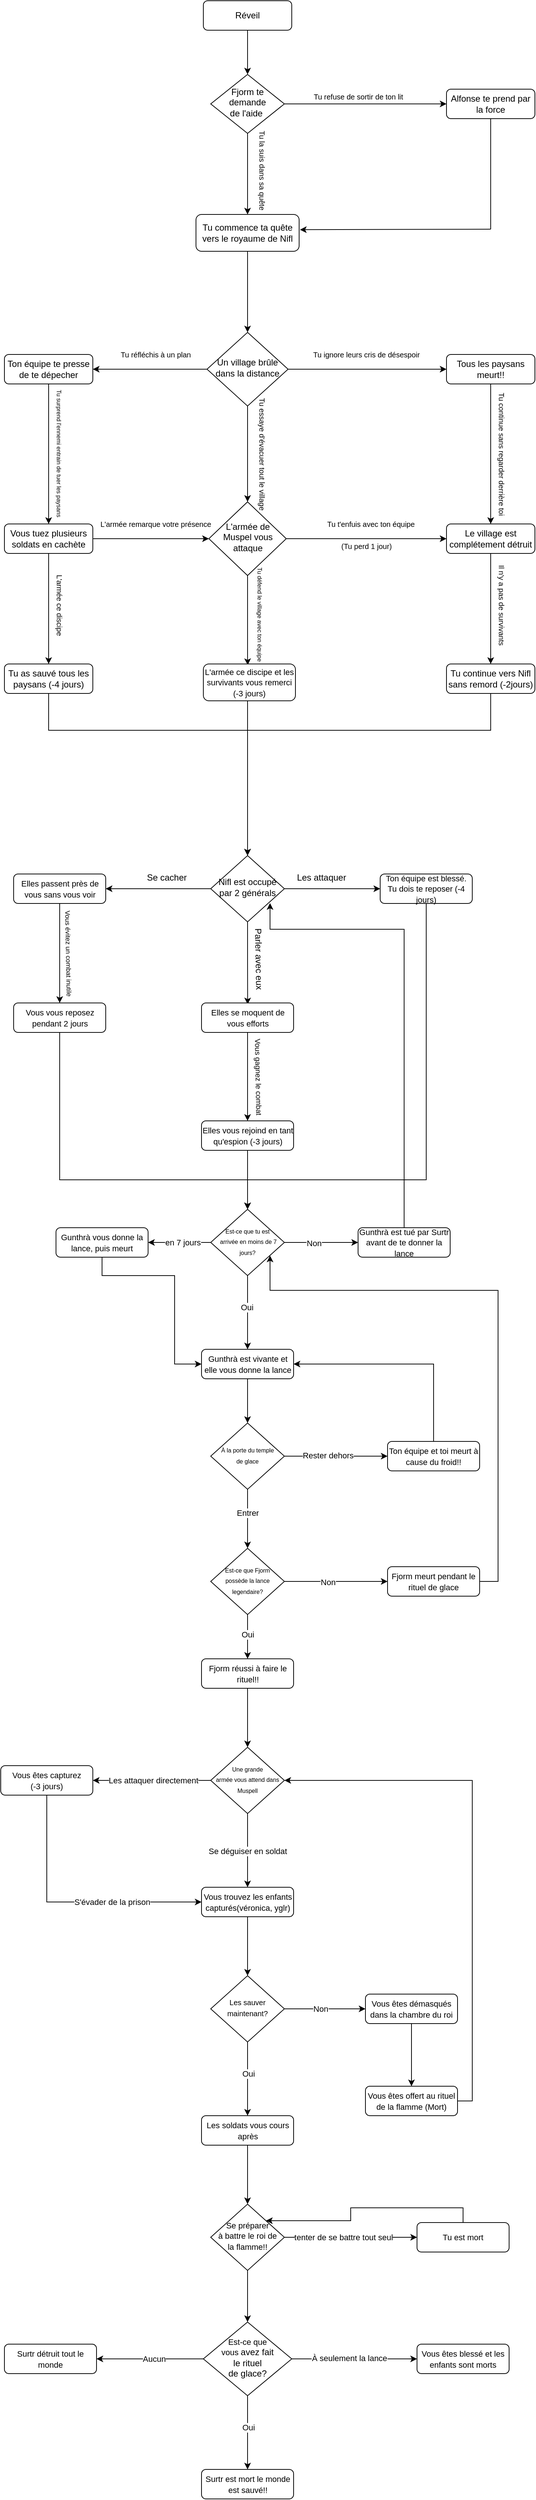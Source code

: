 <mxfile version="15.1.2" type="device"><diagram id="C5RBs43oDa-KdzZeNtuy" name="Page-1"><mxGraphModel dx="1449" dy="922" grid="1" gridSize="10" guides="1" tooltips="1" connect="1" arrows="1" fold="1" page="1" pageScale="1" pageWidth="827" pageHeight="1169" math="0" shadow="0"><root><mxCell id="WIyWlLk6GJQsqaUBKTNV-0"/><mxCell id="WIyWlLk6GJQsqaUBKTNV-1" parent="WIyWlLk6GJQsqaUBKTNV-0"/><mxCell id="WIyWlLk6GJQsqaUBKTNV-3" value="Réveil" style="rounded=1;whiteSpace=wrap;html=1;fontSize=12;glass=0;strokeWidth=1;shadow=0;" parent="WIyWlLk6GJQsqaUBKTNV-1" vertex="1"><mxGeometry x="350" y="40" width="120" height="40" as="geometry"/></mxCell><mxCell id="WIyWlLk6GJQsqaUBKTNV-6" value="Fjorm te demande&lt;br&gt;de l'aide&amp;nbsp;" style="rhombus;whiteSpace=wrap;html=1;shadow=0;fontFamily=Helvetica;fontSize=12;align=center;strokeWidth=1;spacing=6;spacingTop=-4;" parent="WIyWlLk6GJQsqaUBKTNV-1" vertex="1"><mxGeometry x="360" y="140" width="100" height="80" as="geometry"/></mxCell><mxCell id="WIyWlLk6GJQsqaUBKTNV-7" value="Alfonse te prend par la force" style="rounded=1;whiteSpace=wrap;html=1;fontSize=12;glass=0;strokeWidth=1;shadow=0;" parent="WIyWlLk6GJQsqaUBKTNV-1" vertex="1"><mxGeometry x="680" y="160" width="120" height="40" as="geometry"/></mxCell><mxCell id="WIyWlLk6GJQsqaUBKTNV-11" value="&lt;font style=&quot;font-size: 12px&quot;&gt;Ton équipe te presse de te dépecher&lt;/font&gt;" style="rounded=1;whiteSpace=wrap;html=1;fontSize=12;glass=0;strokeWidth=1;shadow=0;" parent="WIyWlLk6GJQsqaUBKTNV-1" vertex="1"><mxGeometry x="80" y="520" width="120" height="40" as="geometry"/></mxCell><mxCell id="GUjCoYtQc8gdh6Mcrr3y-9" value="" style="edgeStyle=orthogonalEdgeStyle;rounded=0;orthogonalLoop=1;jettySize=auto;html=1;endSize=6;targetPerimeterSpacing=0;exitX=0.5;exitY=1;exitDx=0;exitDy=0;entryX=0.5;entryY=0;entryDx=0;entryDy=0;" parent="WIyWlLk6GJQsqaUBKTNV-1" source="j1V7doPlngpAAJMOefjO-1" target="GUjCoYtQc8gdh6Mcrr3y-7" edge="1"><mxGeometry relative="1" as="geometry"><mxPoint x="410" y="420" as="sourcePoint"/><mxPoint x="410" y="470" as="targetPoint"/><Array as="points"/></mxGeometry></mxCell><mxCell id="j1V7doPlngpAAJMOefjO-1" value="&lt;span&gt;Tu commence ta quête vers le royaume de Nifl&lt;/span&gt;" style="rounded=1;whiteSpace=wrap;html=1;fontSize=12;glass=0;strokeWidth=1;shadow=0;" parent="WIyWlLk6GJQsqaUBKTNV-1" vertex="1"><mxGeometry x="340" y="330" width="140" height="50" as="geometry"/></mxCell><mxCell id="j1V7doPlngpAAJMOefjO-5" value="" style="endArrow=classic;html=1;exitX=1;exitY=0.5;exitDx=0;exitDy=0;entryX=0;entryY=0.5;entryDx=0;entryDy=0;" parent="WIyWlLk6GJQsqaUBKTNV-1" source="WIyWlLk6GJQsqaUBKTNV-6" target="WIyWlLk6GJQsqaUBKTNV-7" edge="1"><mxGeometry width="50" height="50" relative="1" as="geometry"><mxPoint x="490" y="180" as="sourcePoint"/><mxPoint x="540" y="130" as="targetPoint"/></mxGeometry></mxCell><mxCell id="j1V7doPlngpAAJMOefjO-6" value="&lt;font style=&quot;font-size: 10px&quot;&gt;Tu refuse de sortir de ton lit&lt;/font&gt;" style="text;html=1;align=center;verticalAlign=middle;resizable=0;points=[];autosize=1;strokeColor=none;" parent="WIyWlLk6GJQsqaUBKTNV-1" vertex="1"><mxGeometry x="490" y="160" width="140" height="20" as="geometry"/></mxCell><mxCell id="j1V7doPlngpAAJMOefjO-9" value="" style="endArrow=classic;html=1;exitX=0.5;exitY=1;exitDx=0;exitDy=0;entryX=0.5;entryY=0;entryDx=0;entryDy=0;" parent="WIyWlLk6GJQsqaUBKTNV-1" source="WIyWlLk6GJQsqaUBKTNV-6" target="j1V7doPlngpAAJMOefjO-1" edge="1"><mxGeometry width="50" height="50" relative="1" as="geometry"><mxPoint x="460" y="250" as="sourcePoint"/><mxPoint x="420" y="300" as="targetPoint"/></mxGeometry></mxCell><mxCell id="GUjCoYtQc8gdh6Mcrr3y-0" value="&lt;font style=&quot;font-size: 10px&quot;&gt;Tu la suis dans sa quête&lt;/font&gt;" style="text;html=1;align=center;verticalAlign=middle;resizable=0;points=[];autosize=1;strokeColor=none;rotation=90;" parent="WIyWlLk6GJQsqaUBKTNV-1" vertex="1"><mxGeometry x="370" y="260" width="120" height="20" as="geometry"/></mxCell><mxCell id="GUjCoYtQc8gdh6Mcrr3y-2" value="" style="endArrow=classic;html=1;entryX=1.008;entryY=0.414;entryDx=0;entryDy=0;entryPerimeter=0;" parent="WIyWlLk6GJQsqaUBKTNV-1" target="j1V7doPlngpAAJMOefjO-1" edge="1"><mxGeometry width="50" height="50" relative="1" as="geometry"><mxPoint x="740" y="350" as="sourcePoint"/><mxPoint x="490" y="351" as="targetPoint"/><Array as="points"/></mxGeometry></mxCell><mxCell id="GUjCoYtQc8gdh6Mcrr3y-3" value="" style="endArrow=none;html=1;entryX=0.5;entryY=1;entryDx=0;entryDy=0;endSize=6;targetPerimeterSpacing=0;" parent="WIyWlLk6GJQsqaUBKTNV-1" target="WIyWlLk6GJQsqaUBKTNV-7" edge="1"><mxGeometry width="50" height="50" relative="1" as="geometry"><mxPoint x="740" y="350" as="sourcePoint"/><mxPoint x="680" y="210" as="targetPoint"/></mxGeometry></mxCell><mxCell id="GUjCoYtQc8gdh6Mcrr3y-4" value="" style="endArrow=classic;html=1;exitX=0.5;exitY=1;exitDx=0;exitDy=0;entryX=0.5;entryY=0;entryDx=0;entryDy=0;" parent="WIyWlLk6GJQsqaUBKTNV-1" source="WIyWlLk6GJQsqaUBKTNV-3" target="WIyWlLk6GJQsqaUBKTNV-6" edge="1"><mxGeometry width="50" height="50" relative="1" as="geometry"><mxPoint x="410" y="100" as="sourcePoint"/><mxPoint x="440" y="130" as="targetPoint"/></mxGeometry></mxCell><mxCell id="GUjCoYtQc8gdh6Mcrr3y-7" value="&lt;font style=&quot;font-size: 12px&quot;&gt;Un village brûle dans la distance&lt;/font&gt;" style="rhombus;whiteSpace=wrap;html=1;shadow=0;fontFamily=Helvetica;fontSize=12;align=center;strokeWidth=1;spacing=6;spacingTop=-4;" parent="WIyWlLk6GJQsqaUBKTNV-1" vertex="1"><mxGeometry x="355" y="490" width="110" height="100" as="geometry"/></mxCell><mxCell id="GUjCoYtQc8gdh6Mcrr3y-33" value="" style="edgeStyle=orthogonalEdgeStyle;rounded=0;orthogonalLoop=1;jettySize=auto;html=1;endSize=6;targetPerimeterSpacing=0;entryX=0.5;entryY=0;entryDx=0;entryDy=0;" parent="WIyWlLk6GJQsqaUBKTNV-1" source="GUjCoYtQc8gdh6Mcrr3y-12" target="GUjCoYtQc8gdh6Mcrr3y-24" edge="1"><mxGeometry relative="1" as="geometry"><mxPoint x="740" y="630" as="targetPoint"/></mxGeometry></mxCell><mxCell id="GUjCoYtQc8gdh6Mcrr3y-12" value="&lt;font style=&quot;font-size: 12px&quot;&gt;Tous les paysans meurt!!&lt;/font&gt;" style="rounded=1;whiteSpace=wrap;html=1;fontSize=12;glass=0;strokeWidth=1;shadow=0;" parent="WIyWlLk6GJQsqaUBKTNV-1" vertex="1"><mxGeometry x="680" y="520" width="120" height="40" as="geometry"/></mxCell><mxCell id="GUjCoYtQc8gdh6Mcrr3y-13" value="" style="edgeStyle=orthogonalEdgeStyle;rounded=0;orthogonalLoop=1;jettySize=auto;html=1;endSize=6;targetPerimeterSpacing=0;exitX=1;exitY=0.5;exitDx=0;exitDy=0;entryX=0;entryY=0.5;entryDx=0;entryDy=0;" parent="WIyWlLk6GJQsqaUBKTNV-1" source="GUjCoYtQc8gdh6Mcrr3y-7" target="GUjCoYtQc8gdh6Mcrr3y-12" edge="1"><mxGeometry relative="1" as="geometry"><mxPoint x="550" y="470" as="sourcePoint"/><mxPoint x="550" y="580" as="targetPoint"/><Array as="points"/></mxGeometry></mxCell><mxCell id="GUjCoYtQc8gdh6Mcrr3y-15" value="" style="edgeStyle=orthogonalEdgeStyle;rounded=0;orthogonalLoop=1;jettySize=auto;html=1;endSize=6;targetPerimeterSpacing=0;exitX=0.5;exitY=1;exitDx=0;exitDy=0;entryX=0.5;entryY=0;entryDx=0;entryDy=0;" parent="WIyWlLk6GJQsqaUBKTNV-1" source="GUjCoYtQc8gdh6Mcrr3y-7" target="GUjCoYtQc8gdh6Mcrr3y-35" edge="1"><mxGeometry relative="1" as="geometry"><mxPoint x="400" y="650" as="sourcePoint"/><mxPoint x="410" y="700" as="targetPoint"/><Array as="points"/></mxGeometry></mxCell><mxCell id="GUjCoYtQc8gdh6Mcrr3y-16" value="&lt;font style=&quot;font-size: 10px&quot;&gt;Tu ignore leurs cris de désespoir&lt;/font&gt;" style="text;html=1;align=center;verticalAlign=middle;resizable=0;points=[];autosize=1;strokeColor=none;" parent="WIyWlLk6GJQsqaUBKTNV-1" vertex="1"><mxGeometry x="491" y="510" width="160" height="20" as="geometry"/></mxCell><mxCell id="GUjCoYtQc8gdh6Mcrr3y-17" value="&lt;font style=&quot;font-size: 10px&quot;&gt;Tu essaye d'évacuer tout le village&lt;/font&gt;" style="text;html=1;align=center;verticalAlign=middle;resizable=0;points=[];autosize=1;strokeColor=none;rotation=90;" parent="WIyWlLk6GJQsqaUBKTNV-1" vertex="1"><mxGeometry x="345" y="645" width="170" height="20" as="geometry"/></mxCell><mxCell id="GUjCoYtQc8gdh6Mcrr3y-18" value="" style="edgeStyle=orthogonalEdgeStyle;rounded=0;orthogonalLoop=1;jettySize=auto;html=1;endSize=6;targetPerimeterSpacing=0;exitX=0;exitY=0.5;exitDx=0;exitDy=0;entryX=1;entryY=0.5;entryDx=0;entryDy=0;" parent="WIyWlLk6GJQsqaUBKTNV-1" source="GUjCoYtQc8gdh6Mcrr3y-7" target="WIyWlLk6GJQsqaUBKTNV-11" edge="1"><mxGeometry relative="1" as="geometry"><mxPoint x="130" y="539.5" as="sourcePoint"/><mxPoint x="220" y="540" as="targetPoint"/><Array as="points"/></mxGeometry></mxCell><mxCell id="GUjCoYtQc8gdh6Mcrr3y-23" value="&lt;font style=&quot;font-size: 10px&quot;&gt;Tu réfléchis à un plan&lt;/font&gt;" style="text;html=1;align=center;verticalAlign=middle;resizable=0;points=[];autosize=1;strokeColor=none;" parent="WIyWlLk6GJQsqaUBKTNV-1" vertex="1"><mxGeometry x="230" y="510" width="110" height="20" as="geometry"/></mxCell><mxCell id="GUjCoYtQc8gdh6Mcrr3y-24" value="&lt;font style=&quot;font-size: 12px&quot;&gt;Le village est complétement détruit&lt;/font&gt;" style="rounded=1;whiteSpace=wrap;html=1;fontSize=12;glass=0;strokeWidth=1;shadow=0;" parent="WIyWlLk6GJQsqaUBKTNV-1" vertex="1"><mxGeometry x="680" y="750" width="120" height="40" as="geometry"/></mxCell><mxCell id="GUjCoYtQc8gdh6Mcrr3y-25" value="" style="edgeStyle=orthogonalEdgeStyle;rounded=0;orthogonalLoop=1;jettySize=auto;html=1;endSize=6;targetPerimeterSpacing=0;entryX=0;entryY=0.5;entryDx=0;entryDy=0;exitX=1;exitY=0.5;exitDx=0;exitDy=0;" parent="WIyWlLk6GJQsqaUBKTNV-1" source="GUjCoYtQc8gdh6Mcrr3y-35" target="GUjCoYtQc8gdh6Mcrr3y-24" edge="1"><mxGeometry relative="1" as="geometry"><mxPoint x="470" y="770" as="sourcePoint"/><mxPoint x="556" y="810" as="targetPoint"/><Array as="points"/></mxGeometry></mxCell><mxCell id="GUjCoYtQc8gdh6Mcrr3y-26" value="&lt;font style=&quot;font-size: 10px&quot;&gt;Tu t'enfuis avec ton équipe&lt;/font&gt;" style="text;html=1;align=center;verticalAlign=middle;resizable=0;points=[];autosize=1;strokeColor=none;" parent="WIyWlLk6GJQsqaUBKTNV-1" vertex="1"><mxGeometry x="512" y="740" width="130" height="20" as="geometry"/></mxCell><mxCell id="GUjCoYtQc8gdh6Mcrr3y-30" value="" style="edgeStyle=orthogonalEdgeStyle;rounded=0;orthogonalLoop=1;jettySize=auto;html=1;endSize=6;targetPerimeterSpacing=0;exitX=0.5;exitY=1;exitDx=0;exitDy=0;entryX=0.482;entryY=0.03;entryDx=0;entryDy=0;entryPerimeter=0;" parent="WIyWlLk6GJQsqaUBKTNV-1" source="GUjCoYtQc8gdh6Mcrr3y-35" target="GUjCoYtQc8gdh6Mcrr3y-34" edge="1"><mxGeometry relative="1" as="geometry"><mxPoint x="409.5" y="760" as="sourcePoint"/><mxPoint x="404" y="930" as="targetPoint"/><Array as="points"><mxPoint x="410" y="930"/></Array></mxGeometry></mxCell><mxCell id="GUjCoYtQc8gdh6Mcrr3y-31" value="&lt;font style=&quot;font-size: 8px&quot;&gt;Tu défend le village avec ton équipe&lt;/font&gt;" style="text;html=1;align=center;verticalAlign=middle;resizable=0;points=[];autosize=1;strokeColor=none;rotation=90;" parent="WIyWlLk6GJQsqaUBKTNV-1" vertex="1"><mxGeometry x="357.5" y="862" width="140" height="20" as="geometry"/></mxCell><mxCell id="fJmjZDQgQ1AV1VxR4Db8-12" value="" style="edgeStyle=orthogonalEdgeStyle;rounded=0;orthogonalLoop=1;jettySize=auto;html=1;" parent="WIyWlLk6GJQsqaUBKTNV-1" source="GUjCoYtQc8gdh6Mcrr3y-34" target="fJmjZDQgQ1AV1VxR4Db8-11" edge="1"><mxGeometry relative="1" as="geometry"><Array as="points"><mxPoint x="410" y="1020"/><mxPoint x="410" y="1020"/></Array></mxGeometry></mxCell><mxCell id="GUjCoYtQc8gdh6Mcrr3y-34" value="&lt;font style=&quot;font-size: 11px&quot;&gt;L'armée ce discipe et les survivants vous remerci&lt;br&gt;(-3 jours)&lt;br&gt;&lt;/font&gt;" style="rounded=1;whiteSpace=wrap;html=1;fontSize=12;glass=0;strokeWidth=1;shadow=0;" parent="WIyWlLk6GJQsqaUBKTNV-1" vertex="1"><mxGeometry x="350" y="940" width="125" height="50" as="geometry"/></mxCell><mxCell id="GUjCoYtQc8gdh6Mcrr3y-35" value="&lt;font style=&quot;font-size: 12px&quot;&gt;L'armée de Muspel vous attaque&lt;/font&gt;" style="rhombus;whiteSpace=wrap;html=1;shadow=0;fontFamily=Helvetica;fontSize=12;align=center;strokeWidth=1;spacing=6;spacingTop=-4;" parent="WIyWlLk6GJQsqaUBKTNV-1" vertex="1"><mxGeometry x="357.5" y="720" width="105" height="100" as="geometry"/></mxCell><mxCell id="GUjCoYtQc8gdh6Mcrr3y-36" value="" style="edgeStyle=orthogonalEdgeStyle;rounded=0;orthogonalLoop=1;jettySize=auto;html=1;endSize=6;targetPerimeterSpacing=0;" parent="WIyWlLk6GJQsqaUBKTNV-1" edge="1"><mxGeometry relative="1" as="geometry"><mxPoint x="740" y="930" as="sourcePoint"/><mxPoint x="740" y="940" as="targetPoint"/><Array as="points"><mxPoint x="740" y="940"/></Array></mxGeometry></mxCell><mxCell id="GUjCoYtQc8gdh6Mcrr3y-38" value="" style="endArrow=none;html=1;endSize=6;targetPerimeterSpacing=0;entryX=0.5;entryY=1;entryDx=0;entryDy=0;" parent="WIyWlLk6GJQsqaUBKTNV-1" target="GUjCoYtQc8gdh6Mcrr3y-24" edge="1"><mxGeometry width="50" height="50" relative="1" as="geometry"><mxPoint x="740" y="930" as="sourcePoint"/><mxPoint x="630" y="850" as="targetPoint"/></mxGeometry></mxCell><mxCell id="GUjCoYtQc8gdh6Mcrr3y-39" value="&lt;font style=&quot;font-size: 12px&quot;&gt;Vous tuez plusieurs soldats en cachète&lt;/font&gt;" style="rounded=1;whiteSpace=wrap;html=1;fontSize=12;glass=0;strokeWidth=1;shadow=0;" parent="WIyWlLk6GJQsqaUBKTNV-1" vertex="1"><mxGeometry x="80" y="750" width="120" height="40" as="geometry"/></mxCell><mxCell id="GUjCoYtQc8gdh6Mcrr3y-40" value="&lt;font style=&quot;font-size: 8px&quot;&gt;Tu surprend l'ennemi entrain de tuer les paysans&lt;/font&gt;" style="text;html=1;align=center;verticalAlign=middle;resizable=0;points=[];autosize=1;strokeColor=none;rotation=90;" parent="WIyWlLk6GJQsqaUBKTNV-1" vertex="1"><mxGeometry x="60" y="644" width="190" height="20" as="geometry"/></mxCell><mxCell id="GUjCoYtQc8gdh6Mcrr3y-43" value="" style="endArrow=classic;html=1;endSize=6;targetPerimeterSpacing=0;exitX=0.5;exitY=1;exitDx=0;exitDy=0;entryX=0.5;entryY=0;entryDx=0;entryDy=0;" parent="WIyWlLk6GJQsqaUBKTNV-1" source="WIyWlLk6GJQsqaUBKTNV-11" target="GUjCoYtQc8gdh6Mcrr3y-39" edge="1"><mxGeometry width="50" height="50" relative="1" as="geometry"><mxPoint x="115" y="635" as="sourcePoint"/><mxPoint x="165" y="585" as="targetPoint"/></mxGeometry></mxCell><mxCell id="GUjCoYtQc8gdh6Mcrr3y-44" value="" style="endArrow=classic;html=1;endSize=6;targetPerimeterSpacing=0;exitX=1;exitY=0.5;exitDx=0;exitDy=0;entryX=0;entryY=0.5;entryDx=0;entryDy=0;" parent="WIyWlLk6GJQsqaUBKTNV-1" source="GUjCoYtQc8gdh6Mcrr3y-39" target="GUjCoYtQc8gdh6Mcrr3y-35" edge="1"><mxGeometry width="50" height="50" relative="1" as="geometry"><mxPoint x="300" y="620" as="sourcePoint"/><mxPoint x="300" y="810" as="targetPoint"/></mxGeometry></mxCell><mxCell id="GUjCoYtQc8gdh6Mcrr3y-45" value="&lt;font style=&quot;font-size: 10px&quot;&gt;L'armée remarque votre présence&lt;/font&gt;" style="text;html=1;align=center;verticalAlign=middle;resizable=0;points=[];autosize=1;strokeColor=none;rotation=0;" parent="WIyWlLk6GJQsqaUBKTNV-1" vertex="1"><mxGeometry x="200" y="740" width="170" height="20" as="geometry"/></mxCell><mxCell id="GUjCoYtQc8gdh6Mcrr3y-46" value="" style="endArrow=classic;html=1;endSize=6;targetPerimeterSpacing=0;exitX=0.5;exitY=1;exitDx=0;exitDy=0;entryX=0.5;entryY=0;entryDx=0;entryDy=0;" parent="WIyWlLk6GJQsqaUBKTNV-1" source="GUjCoYtQc8gdh6Mcrr3y-39" target="GUjCoYtQc8gdh6Mcrr3y-47" edge="1"><mxGeometry width="50" height="50" relative="1" as="geometry"><mxPoint x="140" y="810" as="sourcePoint"/><mxPoint x="140" y="920" as="targetPoint"/></mxGeometry></mxCell><mxCell id="fJmjZDQgQ1AV1VxR4Db8-17" value="" style="edgeStyle=orthogonalEdgeStyle;rounded=0;orthogonalLoop=1;jettySize=auto;html=1;entryX=0.5;entryY=0;entryDx=0;entryDy=0;" parent="WIyWlLk6GJQsqaUBKTNV-1" source="GUjCoYtQc8gdh6Mcrr3y-47" target="fJmjZDQgQ1AV1VxR4Db8-11" edge="1"><mxGeometry relative="1" as="geometry"><mxPoint x="340" y="1030" as="targetPoint"/><Array as="points"><mxPoint x="140" y="1030"/></Array></mxGeometry></mxCell><mxCell id="GUjCoYtQc8gdh6Mcrr3y-47" value="&lt;font style=&quot;font-size: 12px&quot;&gt;Tu as sauvé tous les paysans (-4 jours)&lt;/font&gt;" style="rounded=1;whiteSpace=wrap;html=1;fontSize=12;glass=0;strokeWidth=1;shadow=0;" parent="WIyWlLk6GJQsqaUBKTNV-1" vertex="1"><mxGeometry x="80" y="940" width="120" height="40" as="geometry"/></mxCell><mxCell id="GUjCoYtQc8gdh6Mcrr3y-50" value="&lt;font style=&quot;font-size: 10px&quot;&gt;L'armée ce discipe&lt;/font&gt;" style="text;html=1;align=center;verticalAlign=middle;resizable=0;points=[];autosize=1;strokeColor=none;rotation=90;" parent="WIyWlLk6GJQsqaUBKTNV-1" vertex="1"><mxGeometry x="105" y="850" width="100" height="20" as="geometry"/></mxCell><mxCell id="fJmjZDQgQ1AV1VxR4Db8-19" value="" style="edgeStyle=orthogonalEdgeStyle;rounded=0;orthogonalLoop=1;jettySize=auto;html=1;entryX=0.5;entryY=0;entryDx=0;entryDy=0;" parent="WIyWlLk6GJQsqaUBKTNV-1" source="fJmjZDQgQ1AV1VxR4Db8-1" target="fJmjZDQgQ1AV1VxR4Db8-11" edge="1"><mxGeometry relative="1" as="geometry"><mxPoint x="460" y="1020" as="targetPoint"/><Array as="points"><mxPoint x="740" y="1030"/></Array></mxGeometry></mxCell><mxCell id="fJmjZDQgQ1AV1VxR4Db8-1" value="&lt;font style=&quot;font-size: 12px&quot;&gt;Tu continue vers Nifl sans remord (-2jours)&lt;/font&gt;" style="rounded=1;whiteSpace=wrap;html=1;fontSize=12;glass=0;strokeWidth=1;shadow=0;" parent="WIyWlLk6GJQsqaUBKTNV-1" vertex="1"><mxGeometry x="680" y="940" width="120" height="40" as="geometry"/></mxCell><mxCell id="fJmjZDQgQ1AV1VxR4Db8-3" value="&lt;font style=&quot;font-size: 10px&quot;&gt;Tu continue sans regarder derrière toi&lt;/font&gt;" style="text;html=1;align=center;verticalAlign=middle;resizable=0;points=[];autosize=1;strokeColor=none;rotation=90;" parent="WIyWlLk6GJQsqaUBKTNV-1" vertex="1"><mxGeometry x="665" y="645" width="180" height="20" as="geometry"/></mxCell><mxCell id="fJmjZDQgQ1AV1VxR4Db8-5" value="&lt;font style=&quot;font-size: 10px&quot;&gt;Il n'y a pas de survivants&lt;/font&gt;" style="text;html=1;align=center;verticalAlign=middle;resizable=0;points=[];autosize=1;strokeColor=none;rotation=90;" parent="WIyWlLk6GJQsqaUBKTNV-1" vertex="1"><mxGeometry x="695" y="850" width="120" height="20" as="geometry"/></mxCell><mxCell id="fJmjZDQgQ1AV1VxR4Db8-7" value="&lt;span style=&quot;font-size: 10px&quot;&gt;(Tu perd 1 jour)&lt;/span&gt;" style="text;html=1;align=center;verticalAlign=middle;resizable=0;points=[];autosize=1;strokeColor=none;rotation=0;" parent="WIyWlLk6GJQsqaUBKTNV-1" vertex="1"><mxGeometry x="531" y="770" width="80" height="20" as="geometry"/></mxCell><mxCell id="fJmjZDQgQ1AV1VxR4Db8-21" value="" style="edgeStyle=orthogonalEdgeStyle;rounded=0;orthogonalLoop=1;jettySize=auto;html=1;entryX=1;entryY=0.5;entryDx=0;entryDy=0;" parent="WIyWlLk6GJQsqaUBKTNV-1" source="fJmjZDQgQ1AV1VxR4Db8-11" target="fJmjZDQgQ1AV1VxR4Db8-30" edge="1"><mxGeometry relative="1" as="geometry"><mxPoint x="230" y="1245" as="targetPoint"/></mxGeometry></mxCell><mxCell id="fJmjZDQgQ1AV1VxR4Db8-24" value="" style="edgeStyle=orthogonalEdgeStyle;rounded=0;orthogonalLoop=1;jettySize=auto;html=1;" parent="WIyWlLk6GJQsqaUBKTNV-1" source="fJmjZDQgQ1AV1VxR4Db8-11" edge="1"><mxGeometry relative="1" as="geometry"><mxPoint x="590" y="1245" as="targetPoint"/></mxGeometry></mxCell><mxCell id="fJmjZDQgQ1AV1VxR4Db8-27" value="" style="edgeStyle=orthogonalEdgeStyle;rounded=0;orthogonalLoop=1;jettySize=auto;html=1;entryX=0.501;entryY=0.047;entryDx=0;entryDy=0;entryPerimeter=0;" parent="WIyWlLk6GJQsqaUBKTNV-1" source="fJmjZDQgQ1AV1VxR4Db8-11" target="fJmjZDQgQ1AV1VxR4Db8-34" edge="1"><mxGeometry relative="1" as="geometry"><mxPoint x="410" y="1415" as="targetPoint"/></mxGeometry></mxCell><mxCell id="fJmjZDQgQ1AV1VxR4Db8-11" value="Nifl est occupé par 2 générals" style="rhombus;whiteSpace=wrap;html=1;shadow=0;fontFamily=Helvetica;fontSize=12;align=center;strokeWidth=1;spacing=6;spacingTop=-4;" parent="WIyWlLk6GJQsqaUBKTNV-1" vertex="1"><mxGeometry x="360" y="1200" width="100" height="90" as="geometry"/></mxCell><mxCell id="fJmjZDQgQ1AV1VxR4Db8-22" value="Se cacher" style="text;html=1;align=center;verticalAlign=middle;resizable=0;points=[];autosize=1;strokeColor=none;" parent="WIyWlLk6GJQsqaUBKTNV-1" vertex="1"><mxGeometry x="265" y="1220" width="70" height="20" as="geometry"/></mxCell><mxCell id="fJmjZDQgQ1AV1VxR4Db8-25" value="Les attaquer" style="text;html=1;align=center;verticalAlign=middle;resizable=0;points=[];autosize=1;strokeColor=none;" parent="WIyWlLk6GJQsqaUBKTNV-1" vertex="1"><mxGeometry x="470" y="1220" width="80" height="20" as="geometry"/></mxCell><mxCell id="fJmjZDQgQ1AV1VxR4Db8-28" value="Parler avec eux" style="text;html=1;align=center;verticalAlign=middle;resizable=0;points=[];autosize=1;strokeColor=none;rotation=89;" parent="WIyWlLk6GJQsqaUBKTNV-1" vertex="1"><mxGeometry x="375" y="1330" width="100" height="20" as="geometry"/></mxCell><mxCell id="fJmjZDQgQ1AV1VxR4Db8-32" value="" style="edgeStyle=orthogonalEdgeStyle;rounded=0;orthogonalLoop=1;jettySize=auto;html=1;" parent="WIyWlLk6GJQsqaUBKTNV-1" source="fJmjZDQgQ1AV1VxR4Db8-30" target="fJmjZDQgQ1AV1VxR4Db8-31" edge="1"><mxGeometry relative="1" as="geometry"/></mxCell><mxCell id="fJmjZDQgQ1AV1VxR4Db8-30" value="&lt;span style=&quot;font-size: 11px&quot;&gt;Elles passent près de vous sans vous voir&lt;/span&gt;" style="rounded=1;whiteSpace=wrap;html=1;fontSize=12;glass=0;strokeWidth=1;shadow=0;" parent="WIyWlLk6GJQsqaUBKTNV-1" vertex="1"><mxGeometry x="92.5" y="1225" width="125" height="40" as="geometry"/></mxCell><mxCell id="fJmjZDQgQ1AV1VxR4Db8-44" value="" style="edgeStyle=orthogonalEdgeStyle;rounded=0;orthogonalLoop=1;jettySize=auto;html=1;entryX=0.5;entryY=0;entryDx=0;entryDy=0;" parent="WIyWlLk6GJQsqaUBKTNV-1" source="fJmjZDQgQ1AV1VxR4Db8-31" target="fJmjZDQgQ1AV1VxR4Db8-41" edge="1"><mxGeometry relative="1" as="geometry"><mxPoint x="320" y="1720" as="targetPoint"/><Array as="points"><mxPoint x="155" y="1640"/><mxPoint x="410" y="1640"/></Array></mxGeometry></mxCell><mxCell id="fJmjZDQgQ1AV1VxR4Db8-31" value="&lt;span style=&quot;font-size: 11px&quot;&gt;Vous vous reposez pendant 2 jours&lt;/span&gt;" style="rounded=1;whiteSpace=wrap;html=1;fontSize=12;glass=0;strokeWidth=1;shadow=0;" parent="WIyWlLk6GJQsqaUBKTNV-1" vertex="1"><mxGeometry x="92.5" y="1400" width="125" height="40" as="geometry"/></mxCell><mxCell id="fJmjZDQgQ1AV1VxR4Db8-40" value="" style="edgeStyle=orthogonalEdgeStyle;rounded=0;orthogonalLoop=1;jettySize=auto;html=1;exitX=0.5;exitY=1;exitDx=0;exitDy=0;entryX=0.5;entryY=0;entryDx=0;entryDy=0;" parent="WIyWlLk6GJQsqaUBKTNV-1" source="fJmjZDQgQ1AV1VxR4Db8-33" target="fJmjZDQgQ1AV1VxR4Db8-41" edge="1"><mxGeometry relative="1" as="geometry"><mxPoint x="653" y="1290" as="sourcePoint"/><mxPoint x="410" y="1680" as="targetPoint"/><Array as="points"><mxPoint x="653" y="1640"/><mxPoint x="410" y="1640"/></Array></mxGeometry></mxCell><mxCell id="fJmjZDQgQ1AV1VxR4Db8-33" value="&lt;span style=&quot;font-size: 11px&quot;&gt;Ton équipe est blessé. Tu dois te reposer (-4 jours)&lt;/span&gt;" style="rounded=1;whiteSpace=wrap;html=1;fontSize=12;glass=0;strokeWidth=1;shadow=0;" parent="WIyWlLk6GJQsqaUBKTNV-1" vertex="1"><mxGeometry x="590" y="1225" width="125" height="40" as="geometry"/></mxCell><mxCell id="fJmjZDQgQ1AV1VxR4Db8-37" value="" style="edgeStyle=orthogonalEdgeStyle;rounded=0;orthogonalLoop=1;jettySize=auto;html=1;" parent="WIyWlLk6GJQsqaUBKTNV-1" source="fJmjZDQgQ1AV1VxR4Db8-34" target="fJmjZDQgQ1AV1VxR4Db8-36" edge="1"><mxGeometry relative="1" as="geometry"/></mxCell><mxCell id="fJmjZDQgQ1AV1VxR4Db8-34" value="&lt;span style=&quot;font-size: 11px&quot;&gt;Elles se moquent de vous efforts&lt;/span&gt;" style="rounded=1;whiteSpace=wrap;html=1;fontSize=12;glass=0;strokeWidth=1;shadow=0;" parent="WIyWlLk6GJQsqaUBKTNV-1" vertex="1"><mxGeometry x="347.5" y="1400" width="125" height="40" as="geometry"/></mxCell><mxCell id="fJmjZDQgQ1AV1VxR4Db8-35" value="&lt;font style=&quot;font-size: 9px&quot;&gt;Vous évitez un combat inutile&lt;/font&gt;" style="text;html=1;align=center;verticalAlign=middle;resizable=0;points=[];autosize=1;strokeColor=none;rotation=89;" parent="WIyWlLk6GJQsqaUBKTNV-1" vertex="1"><mxGeometry x="102.5" y="1322" width="130" height="20" as="geometry"/></mxCell><mxCell id="fJmjZDQgQ1AV1VxR4Db8-42" value="" style="edgeStyle=orthogonalEdgeStyle;rounded=0;orthogonalLoop=1;jettySize=auto;html=1;exitX=0.5;exitY=1;exitDx=0;exitDy=0;entryX=0.5;entryY=0;entryDx=0;entryDy=0;" parent="WIyWlLk6GJQsqaUBKTNV-1" source="fJmjZDQgQ1AV1VxR4Db8-36" target="fJmjZDQgQ1AV1VxR4Db8-41" edge="1"><mxGeometry relative="1" as="geometry"/></mxCell><mxCell id="fJmjZDQgQ1AV1VxR4Db8-36" value="&lt;span style=&quot;font-size: 11px&quot;&gt;Elles vous rejoind en tant qu'espion (-3 jours)&lt;/span&gt;" style="rounded=1;whiteSpace=wrap;html=1;fontSize=12;glass=0;strokeWidth=1;shadow=0;" parent="WIyWlLk6GJQsqaUBKTNV-1" vertex="1"><mxGeometry x="347.5" y="1560" width="125" height="40" as="geometry"/></mxCell><mxCell id="fJmjZDQgQ1AV1VxR4Db8-38" value="&lt;font style=&quot;font-size: 10px&quot;&gt;Vous gagnez le combat&lt;/font&gt;" style="text;html=1;align=center;verticalAlign=middle;resizable=0;points=[];autosize=1;strokeColor=none;rotation=89;" parent="WIyWlLk6GJQsqaUBKTNV-1" vertex="1"><mxGeometry x="365" y="1490" width="120" height="20" as="geometry"/></mxCell><mxCell id="fJmjZDQgQ1AV1VxR4Db8-48" value="" style="edgeStyle=orthogonalEdgeStyle;rounded=0;orthogonalLoop=1;jettySize=auto;html=1;entryX=0.5;entryY=0;entryDx=0;entryDy=0;exitX=0.5;exitY=1;exitDx=0;exitDy=0;" parent="WIyWlLk6GJQsqaUBKTNV-1" source="fJmjZDQgQ1AV1VxR4Db8-41" target="fJmjZDQgQ1AV1VxR4Db8-49" edge="1"><mxGeometry relative="1" as="geometry"><mxPoint x="410" y="1870" as="targetPoint"/></mxGeometry></mxCell><mxCell id="fJmjZDQgQ1AV1VxR4Db8-50" value="Oui" style="edgeLabel;html=1;align=center;verticalAlign=middle;resizable=0;points=[];" parent="fJmjZDQgQ1AV1VxR4Db8-48" vertex="1" connectable="0"><mxGeometry x="-0.14" y="-1" relative="1" as="geometry"><mxPoint as="offset"/></mxGeometry></mxCell><mxCell id="fJmjZDQgQ1AV1VxR4Db8-52" value="" style="edgeStyle=orthogonalEdgeStyle;rounded=0;orthogonalLoop=1;jettySize=auto;html=1;entryX=0;entryY=0.5;entryDx=0;entryDy=0;exitX=1;exitY=0.5;exitDx=0;exitDy=0;" parent="WIyWlLk6GJQsqaUBKTNV-1" source="fJmjZDQgQ1AV1VxR4Db8-41" target="fJmjZDQgQ1AV1VxR4Db8-51" edge="1"><mxGeometry relative="1" as="geometry"/></mxCell><mxCell id="fJmjZDQgQ1AV1VxR4Db8-53" value="Non" style="edgeLabel;html=1;align=center;verticalAlign=middle;resizable=0;points=[];" parent="fJmjZDQgQ1AV1VxR4Db8-52" vertex="1" connectable="0"><mxGeometry x="-0.2" y="-1" relative="1" as="geometry"><mxPoint as="offset"/></mxGeometry></mxCell><mxCell id="LCjlVBak_nbaDCm68dSl-1" value="" style="edgeStyle=orthogonalEdgeStyle;rounded=0;orthogonalLoop=1;jettySize=auto;html=1;" edge="1" parent="WIyWlLk6GJQsqaUBKTNV-1" source="fJmjZDQgQ1AV1VxR4Db8-41" target="LCjlVBak_nbaDCm68dSl-0"><mxGeometry relative="1" as="geometry"/></mxCell><mxCell id="LCjlVBak_nbaDCm68dSl-2" value="en 7 jours" style="edgeLabel;html=1;align=center;verticalAlign=middle;resizable=0;points=[];" vertex="1" connectable="0" parent="LCjlVBak_nbaDCm68dSl-1"><mxGeometry x="-0.101" relative="1" as="geometry"><mxPoint as="offset"/></mxGeometry></mxCell><mxCell id="fJmjZDQgQ1AV1VxR4Db8-41" value="&lt;font style=&quot;font-size: 8px&quot;&gt;Est-ce que tu est&lt;br&gt;&amp;nbsp;arrivée en moins de 7 jours?&lt;/font&gt;" style="rhombus;whiteSpace=wrap;html=1;shadow=0;fontFamily=Helvetica;fontSize=12;align=center;strokeWidth=1;spacing=6;spacingTop=-4;" parent="WIyWlLk6GJQsqaUBKTNV-1" vertex="1"><mxGeometry x="360" y="1680" width="100" height="90" as="geometry"/></mxCell><mxCell id="LCjlVBak_nbaDCm68dSl-4" value="" style="edgeStyle=orthogonalEdgeStyle;rounded=0;orthogonalLoop=1;jettySize=auto;html=1;entryX=0.5;entryY=0;entryDx=0;entryDy=0;exitX=0.5;exitY=1;exitDx=0;exitDy=0;" edge="1" parent="WIyWlLk6GJQsqaUBKTNV-1" source="fJmjZDQgQ1AV1VxR4Db8-49" target="LCjlVBak_nbaDCm68dSl-6"><mxGeometry relative="1" as="geometry"><mxPoint x="410.0" y="1970" as="targetPoint"/></mxGeometry></mxCell><mxCell id="fJmjZDQgQ1AV1VxR4Db8-49" value="&lt;span style=&quot;font-size: 11px&quot;&gt;Gunthrà est vivante et elle vous donne la lance&lt;/span&gt;" style="rounded=1;whiteSpace=wrap;html=1;fontSize=12;glass=0;strokeWidth=1;shadow=0;" parent="WIyWlLk6GJQsqaUBKTNV-1" vertex="1"><mxGeometry x="347.5" y="1870" width="125" height="40" as="geometry"/></mxCell><mxCell id="LCjlVBak_nbaDCm68dSl-22" value="" style="edgeStyle=orthogonalEdgeStyle;rounded=0;orthogonalLoop=1;jettySize=auto;html=1;entryX=0.805;entryY=0.717;entryDx=0;entryDy=0;entryPerimeter=0;exitX=0.5;exitY=0;exitDx=0;exitDy=0;" edge="1" parent="WIyWlLk6GJQsqaUBKTNV-1" source="fJmjZDQgQ1AV1VxR4Db8-51" target="fJmjZDQgQ1AV1VxR4Db8-11"><mxGeometry relative="1" as="geometry"><mxPoint x="622.5" y="1625" as="targetPoint"/><Array as="points"><mxPoint x="623" y="1300"/><mxPoint x="441" y="1300"/></Array></mxGeometry></mxCell><mxCell id="fJmjZDQgQ1AV1VxR4Db8-51" value="&lt;span style=&quot;font-size: 11px&quot;&gt;Gunthrà est tué par Surtr avant de te donner la lance&lt;/span&gt;" style="rounded=1;whiteSpace=wrap;html=1;fontSize=12;glass=0;strokeWidth=1;shadow=0;" parent="WIyWlLk6GJQsqaUBKTNV-1" vertex="1"><mxGeometry x="560" y="1705" width="125" height="40" as="geometry"/></mxCell><mxCell id="LCjlVBak_nbaDCm68dSl-24" value="" style="edgeStyle=orthogonalEdgeStyle;rounded=0;orthogonalLoop=1;jettySize=auto;html=1;entryX=0;entryY=0.5;entryDx=0;entryDy=0;exitX=0.5;exitY=1;exitDx=0;exitDy=0;" edge="1" parent="WIyWlLk6GJQsqaUBKTNV-1" source="LCjlVBak_nbaDCm68dSl-0" target="fJmjZDQgQ1AV1VxR4Db8-49"><mxGeometry relative="1" as="geometry"><mxPoint x="212.5" y="1825" as="targetPoint"/><Array as="points"><mxPoint x="213" y="1770"/><mxPoint x="311" y="1770"/><mxPoint x="311" y="1890"/></Array></mxGeometry></mxCell><mxCell id="LCjlVBak_nbaDCm68dSl-0" value="&lt;span style=&quot;font-size: 11px&quot;&gt;Gunthrà vous donne la lance, puis meurt&lt;/span&gt;" style="rounded=1;whiteSpace=wrap;html=1;fontSize=12;glass=0;strokeWidth=1;shadow=0;" vertex="1" parent="WIyWlLk6GJQsqaUBKTNV-1"><mxGeometry x="150" y="1705" width="125" height="40" as="geometry"/></mxCell><mxCell id="LCjlVBak_nbaDCm68dSl-8" value="" style="edgeStyle=orthogonalEdgeStyle;rounded=0;orthogonalLoop=1;jettySize=auto;html=1;entryX=0.5;entryY=0;entryDx=0;entryDy=0;" edge="1" parent="WIyWlLk6GJQsqaUBKTNV-1" source="LCjlVBak_nbaDCm68dSl-6" target="LCjlVBak_nbaDCm68dSl-14"><mxGeometry relative="1" as="geometry"><mxPoint x="410.0" y="2140" as="targetPoint"/></mxGeometry></mxCell><mxCell id="LCjlVBak_nbaDCm68dSl-9" value="Entrer" style="edgeLabel;html=1;align=center;verticalAlign=middle;resizable=0;points=[];" vertex="1" connectable="0" parent="LCjlVBak_nbaDCm68dSl-8"><mxGeometry x="-0.218" relative="1" as="geometry"><mxPoint as="offset"/></mxGeometry></mxCell><mxCell id="LCjlVBak_nbaDCm68dSl-11" value="" style="edgeStyle=orthogonalEdgeStyle;rounded=0;orthogonalLoop=1;jettySize=auto;html=1;entryX=0;entryY=0.5;entryDx=0;entryDy=0;" edge="1" parent="WIyWlLk6GJQsqaUBKTNV-1" source="LCjlVBak_nbaDCm68dSl-6" target="LCjlVBak_nbaDCm68dSl-13"><mxGeometry relative="1" as="geometry"><mxPoint x="600" y="2015" as="targetPoint"/></mxGeometry></mxCell><mxCell id="LCjlVBak_nbaDCm68dSl-12" value="Rester dehors" style="edgeLabel;html=1;align=center;verticalAlign=middle;resizable=0;points=[];" vertex="1" connectable="0" parent="LCjlVBak_nbaDCm68dSl-11"><mxGeometry x="-0.163" y="1" relative="1" as="geometry"><mxPoint as="offset"/></mxGeometry></mxCell><mxCell id="LCjlVBak_nbaDCm68dSl-6" value="&lt;span style=&quot;font-size: 8px&quot;&gt;À la porte du temple &lt;br&gt;de glace&lt;br&gt;&lt;/span&gt;" style="rhombus;whiteSpace=wrap;html=1;shadow=0;fontFamily=Helvetica;fontSize=12;align=center;strokeWidth=1;spacing=6;spacingTop=-4;" vertex="1" parent="WIyWlLk6GJQsqaUBKTNV-1"><mxGeometry x="360" y="1970" width="100" height="90" as="geometry"/></mxCell><mxCell id="LCjlVBak_nbaDCm68dSl-20" value="" style="edgeStyle=orthogonalEdgeStyle;rounded=0;orthogonalLoop=1;jettySize=auto;html=1;exitX=0.5;exitY=0;exitDx=0;exitDy=0;entryX=1;entryY=0.5;entryDx=0;entryDy=0;" edge="1" parent="WIyWlLk6GJQsqaUBKTNV-1" source="LCjlVBak_nbaDCm68dSl-13" target="fJmjZDQgQ1AV1VxR4Db8-49"><mxGeometry relative="1" as="geometry"><mxPoint x="662.5" y="1915" as="targetPoint"/></mxGeometry></mxCell><mxCell id="LCjlVBak_nbaDCm68dSl-13" value="&lt;span style=&quot;font-size: 11px&quot;&gt;Ton équipe et toi meurt à cause du froid!!&lt;/span&gt;" style="rounded=1;whiteSpace=wrap;html=1;fontSize=12;glass=0;strokeWidth=1;shadow=0;" vertex="1" parent="WIyWlLk6GJQsqaUBKTNV-1"><mxGeometry x="600" y="1995" width="125" height="40" as="geometry"/></mxCell><mxCell id="LCjlVBak_nbaDCm68dSl-16" value="" style="edgeStyle=orthogonalEdgeStyle;rounded=0;orthogonalLoop=1;jettySize=auto;html=1;entryX=0.5;entryY=0;entryDx=0;entryDy=0;exitX=0.5;exitY=1;exitDx=0;exitDy=0;" edge="1" parent="WIyWlLk6GJQsqaUBKTNV-1" source="LCjlVBak_nbaDCm68dSl-14" target="LCjlVBak_nbaDCm68dSl-18"><mxGeometry relative="1" as="geometry"><mxPoint x="410.0" y="2325" as="targetPoint"/><Array as="points"/></mxGeometry></mxCell><mxCell id="LCjlVBak_nbaDCm68dSl-17" value="Oui" style="edgeLabel;html=1;align=center;verticalAlign=middle;resizable=0;points=[];" vertex="1" connectable="0" parent="LCjlVBak_nbaDCm68dSl-16"><mxGeometry x="-0.111" relative="1" as="geometry"><mxPoint as="offset"/></mxGeometry></mxCell><mxCell id="LCjlVBak_nbaDCm68dSl-28" value="" style="edgeStyle=orthogonalEdgeStyle;rounded=0;orthogonalLoop=1;jettySize=auto;html=1;entryX=0;entryY=0.5;entryDx=0;entryDy=0;" edge="1" parent="WIyWlLk6GJQsqaUBKTNV-1" source="LCjlVBak_nbaDCm68dSl-14" target="LCjlVBak_nbaDCm68dSl-31"><mxGeometry relative="1" as="geometry"><mxPoint x="600" y="2185" as="targetPoint"/></mxGeometry></mxCell><mxCell id="LCjlVBak_nbaDCm68dSl-30" value="Non" style="edgeLabel;html=1;align=center;verticalAlign=middle;resizable=0;points=[];" vertex="1" connectable="0" parent="LCjlVBak_nbaDCm68dSl-28"><mxGeometry x="-0.16" y="-1" relative="1" as="geometry"><mxPoint as="offset"/></mxGeometry></mxCell><mxCell id="LCjlVBak_nbaDCm68dSl-14" value="&lt;span style=&quot;font-size: 8px&quot;&gt;Est-ce que Fjorm&lt;br&gt;possède la lance&lt;br&gt;legendaire?&lt;br&gt;&lt;/span&gt;" style="rhombus;whiteSpace=wrap;html=1;shadow=0;fontFamily=Helvetica;fontSize=12;align=center;strokeWidth=1;spacing=6;spacingTop=-4;" vertex="1" parent="WIyWlLk6GJQsqaUBKTNV-1"><mxGeometry x="360" y="2140" width="100" height="90" as="geometry"/></mxCell><mxCell id="LCjlVBak_nbaDCm68dSl-26" value="" style="edgeStyle=orthogonalEdgeStyle;rounded=0;orthogonalLoop=1;jettySize=auto;html=1;entryX=0.5;entryY=0;entryDx=0;entryDy=0;exitX=0.5;exitY=1;exitDx=0;exitDy=0;" edge="1" parent="WIyWlLk6GJQsqaUBKTNV-1" source="LCjlVBak_nbaDCm68dSl-18" target="LCjlVBak_nbaDCm68dSl-34"><mxGeometry relative="1" as="geometry"><mxPoint x="410" y="2410" as="targetPoint"/></mxGeometry></mxCell><mxCell id="LCjlVBak_nbaDCm68dSl-18" value="&lt;span style=&quot;font-size: 11px&quot;&gt;Fjorm réussi à faire le rituel!!&lt;/span&gt;" style="rounded=1;whiteSpace=wrap;html=1;fontSize=12;glass=0;strokeWidth=1;shadow=0;" vertex="1" parent="WIyWlLk6GJQsqaUBKTNV-1"><mxGeometry x="347.5" y="2290" width="125" height="40" as="geometry"/></mxCell><mxCell id="LCjlVBak_nbaDCm68dSl-33" value="" style="edgeStyle=orthogonalEdgeStyle;rounded=0;orthogonalLoop=1;jettySize=auto;html=1;exitX=1;exitY=0.5;exitDx=0;exitDy=0;entryX=0.805;entryY=0.698;entryDx=0;entryDy=0;entryPerimeter=0;" edge="1" parent="WIyWlLk6GJQsqaUBKTNV-1" source="LCjlVBak_nbaDCm68dSl-31" target="fJmjZDQgQ1AV1VxR4Db8-41"><mxGeometry relative="1" as="geometry"><mxPoint x="650" y="1820" as="targetPoint"/><Array as="points"><mxPoint x="750" y="2185"/><mxPoint x="750" y="1790"/><mxPoint x="441" y="1790"/></Array></mxGeometry></mxCell><mxCell id="LCjlVBak_nbaDCm68dSl-31" value="&lt;span style=&quot;font-size: 11px&quot;&gt;Fjorm meurt pendant le rituel de glace&lt;/span&gt;" style="rounded=1;whiteSpace=wrap;html=1;fontSize=12;glass=0;strokeWidth=1;shadow=0;" vertex="1" parent="WIyWlLk6GJQsqaUBKTNV-1"><mxGeometry x="600" y="2165" width="125" height="40" as="geometry"/></mxCell><mxCell id="LCjlVBak_nbaDCm68dSl-36" value="" style="edgeStyle=orthogonalEdgeStyle;rounded=0;orthogonalLoop=1;jettySize=auto;html=1;entryX=1;entryY=0.5;entryDx=0;entryDy=0;" edge="1" parent="WIyWlLk6GJQsqaUBKTNV-1" source="LCjlVBak_nbaDCm68dSl-34" target="LCjlVBak_nbaDCm68dSl-39"><mxGeometry relative="1" as="geometry"><mxPoint x="200" y="2455" as="targetPoint"/></mxGeometry></mxCell><mxCell id="LCjlVBak_nbaDCm68dSl-37" value="Les attaquer directement" style="edgeLabel;html=1;align=center;verticalAlign=middle;resizable=0;points=[];" vertex="1" connectable="0" parent="LCjlVBak_nbaDCm68dSl-36"><mxGeometry x="-0.166" y="1" relative="1" as="geometry"><mxPoint x="-12" y="-1" as="offset"/></mxGeometry></mxCell><mxCell id="LCjlVBak_nbaDCm68dSl-41" value="" style="edgeStyle=orthogonalEdgeStyle;rounded=0;orthogonalLoop=1;jettySize=auto;html=1;entryX=0.5;entryY=0;entryDx=0;entryDy=0;" edge="1" parent="WIyWlLk6GJQsqaUBKTNV-1" source="LCjlVBak_nbaDCm68dSl-34" target="LCjlVBak_nbaDCm68dSl-42"><mxGeometry relative="1" as="geometry"><mxPoint x="410" y="2595" as="targetPoint"/></mxGeometry></mxCell><mxCell id="LCjlVBak_nbaDCm68dSl-43" value="Se déguiser en soldat" style="edgeLabel;html=1;align=center;verticalAlign=middle;resizable=0;points=[];" vertex="1" connectable="0" parent="LCjlVBak_nbaDCm68dSl-41"><mxGeometry x="0.166" relative="1" as="geometry"><mxPoint y="-8" as="offset"/></mxGeometry></mxCell><mxCell id="LCjlVBak_nbaDCm68dSl-34" value="&lt;span style=&quot;font-size: 8px&quot;&gt;Une grande &lt;br&gt;armée vous&amp;nbsp;attend dans Muspell&lt;br&gt;&lt;/span&gt;" style="rhombus;whiteSpace=wrap;html=1;shadow=0;fontFamily=Helvetica;fontSize=12;align=center;strokeWidth=1;spacing=6;spacingTop=-4;" vertex="1" parent="WIyWlLk6GJQsqaUBKTNV-1"><mxGeometry x="360" y="2410" width="100" height="90" as="geometry"/></mxCell><mxCell id="LCjlVBak_nbaDCm68dSl-45" value="" style="edgeStyle=orthogonalEdgeStyle;rounded=0;orthogonalLoop=1;jettySize=auto;html=1;exitX=0.5;exitY=1;exitDx=0;exitDy=0;entryX=0;entryY=0.5;entryDx=0;entryDy=0;" edge="1" parent="WIyWlLk6GJQsqaUBKTNV-1" source="LCjlVBak_nbaDCm68dSl-39" target="LCjlVBak_nbaDCm68dSl-42"><mxGeometry relative="1" as="geometry"><mxPoint x="138" y="2630" as="targetPoint"/></mxGeometry></mxCell><mxCell id="LCjlVBak_nbaDCm68dSl-46" value="S'évader de la prison" style="edgeLabel;html=1;align=center;verticalAlign=middle;resizable=0;points=[];" vertex="1" connectable="0" parent="LCjlVBak_nbaDCm68dSl-45"><mxGeometry x="0.314" relative="1" as="geometry"><mxPoint as="offset"/></mxGeometry></mxCell><mxCell id="LCjlVBak_nbaDCm68dSl-39" value="&lt;span style=&quot;font-size: 11px&quot;&gt;Vous êtes capturez&lt;br&gt;(-3 jours)&lt;br&gt;&lt;/span&gt;" style="rounded=1;whiteSpace=wrap;html=1;fontSize=12;glass=0;strokeWidth=1;shadow=0;" vertex="1" parent="WIyWlLk6GJQsqaUBKTNV-1"><mxGeometry x="75" y="2435" width="125" height="40" as="geometry"/></mxCell><mxCell id="LCjlVBak_nbaDCm68dSl-48" value="" style="edgeStyle=orthogonalEdgeStyle;rounded=0;orthogonalLoop=1;jettySize=auto;html=1;entryX=0.5;entryY=0;entryDx=0;entryDy=0;" edge="1" parent="WIyWlLk6GJQsqaUBKTNV-1" source="LCjlVBak_nbaDCm68dSl-42" target="LCjlVBak_nbaDCm68dSl-49"><mxGeometry relative="1" as="geometry"><mxPoint x="410" y="2720" as="targetPoint"/></mxGeometry></mxCell><mxCell id="LCjlVBak_nbaDCm68dSl-42" value="&lt;span style=&quot;font-size: 11px&quot;&gt;Vous trouvez les enfants&lt;br&gt;capturés(véronica, yglr)&lt;br&gt;&lt;/span&gt;" style="rounded=1;whiteSpace=wrap;html=1;fontSize=12;glass=0;strokeWidth=1;shadow=0;" vertex="1" parent="WIyWlLk6GJQsqaUBKTNV-1"><mxGeometry x="347.5" y="2600" width="125" height="40" as="geometry"/></mxCell><mxCell id="LCjlVBak_nbaDCm68dSl-51" value="" style="edgeStyle=orthogonalEdgeStyle;rounded=0;orthogonalLoop=1;jettySize=auto;html=1;" edge="1" parent="WIyWlLk6GJQsqaUBKTNV-1" source="LCjlVBak_nbaDCm68dSl-49"><mxGeometry relative="1" as="geometry"><mxPoint x="570" y="2765" as="targetPoint"/></mxGeometry></mxCell><mxCell id="LCjlVBak_nbaDCm68dSl-52" value="Non" style="edgeLabel;html=1;align=center;verticalAlign=middle;resizable=0;points=[];" vertex="1" connectable="0" parent="LCjlVBak_nbaDCm68dSl-51"><mxGeometry x="-0.117" relative="1" as="geometry"><mxPoint as="offset"/></mxGeometry></mxCell><mxCell id="LCjlVBak_nbaDCm68dSl-54" value="" style="edgeStyle=orthogonalEdgeStyle;rounded=0;orthogonalLoop=1;jettySize=auto;html=1;entryX=0.5;entryY=0;entryDx=0;entryDy=0;" edge="1" parent="WIyWlLk6GJQsqaUBKTNV-1" source="LCjlVBak_nbaDCm68dSl-49" target="LCjlVBak_nbaDCm68dSl-59"><mxGeometry relative="1" as="geometry"><mxPoint x="410" y="2905" as="targetPoint"/></mxGeometry></mxCell><mxCell id="LCjlVBak_nbaDCm68dSl-55" value="Oui" style="edgeLabel;html=1;align=center;verticalAlign=middle;resizable=0;points=[];" vertex="1" connectable="0" parent="LCjlVBak_nbaDCm68dSl-54"><mxGeometry x="-0.14" y="1" relative="1" as="geometry"><mxPoint as="offset"/></mxGeometry></mxCell><mxCell id="LCjlVBak_nbaDCm68dSl-49" value="&lt;font style=&quot;font-size: 10px&quot;&gt;Les sauver maintenant?&lt;/font&gt;" style="rhombus;whiteSpace=wrap;html=1;shadow=0;fontFamily=Helvetica;fontSize=12;align=center;strokeWidth=1;spacing=6;spacingTop=-4;" vertex="1" parent="WIyWlLk6GJQsqaUBKTNV-1"><mxGeometry x="360" y="2720" width="100" height="90" as="geometry"/></mxCell><mxCell id="LCjlVBak_nbaDCm68dSl-58" value="" style="edgeStyle=orthogonalEdgeStyle;rounded=0;orthogonalLoop=1;jettySize=auto;html=1;entryX=0.5;entryY=0;entryDx=0;entryDy=0;" edge="1" parent="WIyWlLk6GJQsqaUBKTNV-1" source="LCjlVBak_nbaDCm68dSl-56" target="LCjlVBak_nbaDCm68dSl-63"><mxGeometry relative="1" as="geometry"><mxPoint x="632.5" y="2865" as="targetPoint"/></mxGeometry></mxCell><mxCell id="LCjlVBak_nbaDCm68dSl-56" value="&lt;span style=&quot;font-size: 11px&quot;&gt;Vous êtes démasqués dans la chambre du roi&lt;br&gt;&lt;/span&gt;" style="rounded=1;whiteSpace=wrap;html=1;fontSize=12;glass=0;strokeWidth=1;shadow=0;" vertex="1" parent="WIyWlLk6GJQsqaUBKTNV-1"><mxGeometry x="570" y="2745" width="125" height="40" as="geometry"/></mxCell><mxCell id="LCjlVBak_nbaDCm68dSl-61" value="" style="edgeStyle=orthogonalEdgeStyle;rounded=0;orthogonalLoop=1;jettySize=auto;html=1;entryX=0.5;entryY=0;entryDx=0;entryDy=0;exitX=0.5;exitY=1;exitDx=0;exitDy=0;" edge="1" parent="WIyWlLk6GJQsqaUBKTNV-1" source="LCjlVBak_nbaDCm68dSl-59" target="LCjlVBak_nbaDCm68dSl-62"><mxGeometry relative="1" as="geometry"><mxPoint x="410" y="3030" as="targetPoint"/></mxGeometry></mxCell><mxCell id="LCjlVBak_nbaDCm68dSl-59" value="&lt;span style=&quot;font-size: 11px&quot;&gt;Les soldats vous cours après&lt;br&gt;&lt;/span&gt;" style="rounded=1;whiteSpace=wrap;html=1;fontSize=12;glass=0;strokeWidth=1;shadow=0;" vertex="1" parent="WIyWlLk6GJQsqaUBKTNV-1"><mxGeometry x="347.5" y="2910" width="125" height="40" as="geometry"/></mxCell><mxCell id="LCjlVBak_nbaDCm68dSl-67" value="" style="edgeStyle=orthogonalEdgeStyle;rounded=0;orthogonalLoop=1;jettySize=auto;html=1;exitX=1;exitY=0.5;exitDx=0;exitDy=0;entryX=0;entryY=0.5;entryDx=0;entryDy=0;" edge="1" parent="WIyWlLk6GJQsqaUBKTNV-1" source="LCjlVBak_nbaDCm68dSl-62" target="LCjlVBak_nbaDCm68dSl-69"><mxGeometry relative="1" as="geometry"><mxPoint x="640" y="3075" as="targetPoint"/></mxGeometry></mxCell><mxCell id="LCjlVBak_nbaDCm68dSl-68" value="tenter de se battre tout seul" style="edgeLabel;html=1;align=center;verticalAlign=middle;resizable=0;points=[];" vertex="1" connectable="0" parent="LCjlVBak_nbaDCm68dSl-67"><mxGeometry x="-0.181" y="-2" relative="1" as="geometry"><mxPoint x="6" y="-2" as="offset"/></mxGeometry></mxCell><mxCell id="LCjlVBak_nbaDCm68dSl-73" value="" style="edgeStyle=orthogonalEdgeStyle;rounded=0;orthogonalLoop=1;jettySize=auto;html=1;entryX=0.5;entryY=0;entryDx=0;entryDy=0;exitX=0.5;exitY=1;exitDx=0;exitDy=0;" edge="1" parent="WIyWlLk6GJQsqaUBKTNV-1" source="LCjlVBak_nbaDCm68dSl-62" target="LCjlVBak_nbaDCm68dSl-76"><mxGeometry relative="1" as="geometry"><mxPoint x="410" y="3200" as="targetPoint"/></mxGeometry></mxCell><mxCell id="LCjlVBak_nbaDCm68dSl-62" value="&lt;font style=&quot;font-size: 10px&quot;&gt;&lt;span style=&quot;font-size: 11px&quot;&gt;Se préparer &lt;br&gt;à battre&amp;nbsp;&lt;/span&gt;&lt;span style=&quot;font-size: 11px&quot;&gt;le roi de la flamme!!&lt;/span&gt;&lt;br&gt;&lt;/font&gt;" style="rhombus;whiteSpace=wrap;html=1;shadow=0;fontFamily=Helvetica;fontSize=12;align=center;strokeWidth=1;spacing=6;spacingTop=-4;" vertex="1" parent="WIyWlLk6GJQsqaUBKTNV-1"><mxGeometry x="360" y="3030" width="100" height="90" as="geometry"/></mxCell><mxCell id="LCjlVBak_nbaDCm68dSl-65" value="" style="edgeStyle=orthogonalEdgeStyle;rounded=0;orthogonalLoop=1;jettySize=auto;html=1;exitX=1;exitY=0.5;exitDx=0;exitDy=0;entryX=1;entryY=0.5;entryDx=0;entryDy=0;" edge="1" parent="WIyWlLk6GJQsqaUBKTNV-1" source="LCjlVBak_nbaDCm68dSl-63" target="LCjlVBak_nbaDCm68dSl-34"><mxGeometry relative="1" as="geometry"><mxPoint x="775" y="2890" as="targetPoint"/></mxGeometry></mxCell><mxCell id="LCjlVBak_nbaDCm68dSl-63" value="&lt;span style=&quot;font-size: 11px&quot;&gt;Vous êtes offert au rituel de la flamme (Mort)&lt;br&gt;&lt;/span&gt;" style="rounded=1;whiteSpace=wrap;html=1;fontSize=12;glass=0;strokeWidth=1;shadow=0;" vertex="1" parent="WIyWlLk6GJQsqaUBKTNV-1"><mxGeometry x="570" y="2870" width="125" height="40" as="geometry"/></mxCell><mxCell id="LCjlVBak_nbaDCm68dSl-71" value="" style="edgeStyle=orthogonalEdgeStyle;rounded=0;orthogonalLoop=1;jettySize=auto;html=1;exitX=0.5;exitY=0;exitDx=0;exitDy=0;entryX=1;entryY=0;entryDx=0;entryDy=0;" edge="1" parent="WIyWlLk6GJQsqaUBKTNV-1" source="LCjlVBak_nbaDCm68dSl-69" target="LCjlVBak_nbaDCm68dSl-62"><mxGeometry relative="1" as="geometry"><mxPoint x="702.5" y="2975" as="targetPoint"/></mxGeometry></mxCell><mxCell id="LCjlVBak_nbaDCm68dSl-69" value="&lt;span style=&quot;font-size: 11px&quot;&gt;Tu est mort&lt;br&gt;&lt;/span&gt;" style="rounded=1;whiteSpace=wrap;html=1;fontSize=12;glass=0;strokeWidth=1;shadow=0;" vertex="1" parent="WIyWlLk6GJQsqaUBKTNV-1"><mxGeometry x="640" y="3055" width="125" height="40" as="geometry"/></mxCell><mxCell id="LCjlVBak_nbaDCm68dSl-78" value="" style="edgeStyle=orthogonalEdgeStyle;rounded=0;orthogonalLoop=1;jettySize=auto;html=1;entryX=0.5;entryY=0;entryDx=0;entryDy=0;" edge="1" parent="WIyWlLk6GJQsqaUBKTNV-1" source="LCjlVBak_nbaDCm68dSl-76" target="LCjlVBak_nbaDCm68dSl-79"><mxGeometry relative="1" as="geometry"><mxPoint x="410" y="3390" as="targetPoint"/></mxGeometry></mxCell><mxCell id="LCjlVBak_nbaDCm68dSl-80" value="Oui" style="edgeLabel;html=1;align=center;verticalAlign=middle;resizable=0;points=[];" vertex="1" connectable="0" parent="LCjlVBak_nbaDCm68dSl-78"><mxGeometry x="-0.137" y="1" relative="1" as="geometry"><mxPoint as="offset"/></mxGeometry></mxCell><mxCell id="LCjlVBak_nbaDCm68dSl-82" value="" style="edgeStyle=orthogonalEdgeStyle;rounded=0;orthogonalLoop=1;jettySize=auto;html=1;entryX=0;entryY=0.5;entryDx=0;entryDy=0;" edge="1" parent="WIyWlLk6GJQsqaUBKTNV-1" source="LCjlVBak_nbaDCm68dSl-76" target="LCjlVBak_nbaDCm68dSl-83"><mxGeometry relative="1" as="geometry"><mxPoint x="550" y="3240" as="targetPoint"/></mxGeometry></mxCell><mxCell id="LCjlVBak_nbaDCm68dSl-85" value="À seulement la lance" style="edgeLabel;html=1;align=center;verticalAlign=middle;resizable=0;points=[];" vertex="1" connectable="0" parent="LCjlVBak_nbaDCm68dSl-82"><mxGeometry x="-0.082" y="1" relative="1" as="geometry"><mxPoint as="offset"/></mxGeometry></mxCell><mxCell id="LCjlVBak_nbaDCm68dSl-87" value="" style="edgeStyle=orthogonalEdgeStyle;rounded=0;orthogonalLoop=1;jettySize=auto;html=1;entryX=1;entryY=0.5;entryDx=0;entryDy=0;" edge="1" parent="WIyWlLk6GJQsqaUBKTNV-1" source="LCjlVBak_nbaDCm68dSl-76" target="LCjlVBak_nbaDCm68dSl-89"><mxGeometry relative="1" as="geometry"><mxPoint x="200" y="3240" as="targetPoint"/></mxGeometry></mxCell><mxCell id="LCjlVBak_nbaDCm68dSl-88" value="Aucun" style="edgeLabel;html=1;align=center;verticalAlign=middle;resizable=0;points=[];" vertex="1" connectable="0" parent="LCjlVBak_nbaDCm68dSl-87"><mxGeometry x="-0.253" y="2" relative="1" as="geometry"><mxPoint x="-13" y="-2" as="offset"/></mxGeometry></mxCell><mxCell id="LCjlVBak_nbaDCm68dSl-76" value="&lt;font&gt;&lt;span style=&quot;font-size: 11px&quot;&gt;Est-ce que &lt;br&gt;vous&amp;nbsp;&lt;/span&gt;avez fait &lt;br&gt;le rituel &lt;br&gt;de glace?&lt;br&gt;&lt;/font&gt;" style="rhombus;whiteSpace=wrap;html=1;shadow=0;fontFamily=Helvetica;fontSize=12;align=center;strokeWidth=1;spacing=6;spacingTop=-4;" vertex="1" parent="WIyWlLk6GJQsqaUBKTNV-1"><mxGeometry x="350" y="3190" width="120" height="100" as="geometry"/></mxCell><mxCell id="LCjlVBak_nbaDCm68dSl-79" value="&lt;span style=&quot;font-size: 11px&quot;&gt;Surtr est mort le monde&lt;br&gt;est sauvé!!&lt;br&gt;&lt;/span&gt;" style="rounded=1;whiteSpace=wrap;html=1;fontSize=12;glass=0;strokeWidth=1;shadow=0;" vertex="1" parent="WIyWlLk6GJQsqaUBKTNV-1"><mxGeometry x="347.5" y="3390" width="125" height="40" as="geometry"/></mxCell><mxCell id="LCjlVBak_nbaDCm68dSl-83" value="&lt;span style=&quot;font-size: 11px&quot;&gt;Vous êtes blessé et les enfants sont morts&lt;br&gt;&lt;/span&gt;" style="rounded=1;whiteSpace=wrap;html=1;fontSize=12;glass=0;strokeWidth=1;shadow=0;" vertex="1" parent="WIyWlLk6GJQsqaUBKTNV-1"><mxGeometry x="640" y="3220" width="125" height="40" as="geometry"/></mxCell><mxCell id="LCjlVBak_nbaDCm68dSl-89" value="&lt;span style=&quot;font-size: 11px&quot;&gt;Surtr détruit tout le monde&lt;br&gt;&lt;/span&gt;" style="rounded=1;whiteSpace=wrap;html=1;fontSize=12;glass=0;strokeWidth=1;shadow=0;" vertex="1" parent="WIyWlLk6GJQsqaUBKTNV-1"><mxGeometry x="80" y="3220" width="125" height="40" as="geometry"/></mxCell></root></mxGraphModel></diagram></mxfile>